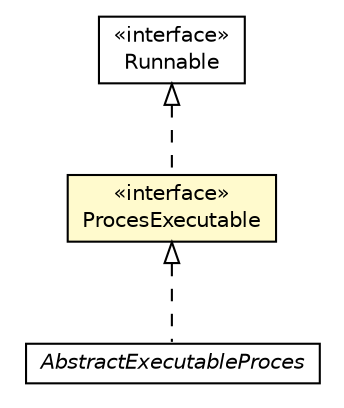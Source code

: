 #!/usr/local/bin/dot
#
# Class diagram 
# Generated by UMLGraph version R5_6-24-gf6e263 (http://www.umlgraph.org/)
#

digraph G {
	edge [fontname="Helvetica",fontsize=10,labelfontname="Helvetica",labelfontsize=10];
	node [fontname="Helvetica",fontsize=10,shape=plaintext];
	nodesep=0.25;
	ranksep=0.5;
	// nl.b3p.brmo.service.scanner.AbstractExecutableProces
	c1782 [label=<<table title="nl.b3p.brmo.service.scanner.AbstractExecutableProces" border="0" cellborder="1" cellspacing="0" cellpadding="2" port="p" href="./AbstractExecutableProces.html">
		<tr><td><table border="0" cellspacing="0" cellpadding="1">
<tr><td align="center" balign="center"><font face="Helvetica-Oblique"> AbstractExecutableProces </font></td></tr>
		</table></td></tr>
		</table>>, URL="./AbstractExecutableProces.html", fontname="Helvetica", fontcolor="black", fontsize=10.0];
	// nl.b3p.brmo.service.scanner.ProcesExecutable
	c1786 [label=<<table title="nl.b3p.brmo.service.scanner.ProcesExecutable" border="0" cellborder="1" cellspacing="0" cellpadding="2" port="p" bgcolor="lemonChiffon" href="./ProcesExecutable.html">
		<tr><td><table border="0" cellspacing="0" cellpadding="1">
<tr><td align="center" balign="center"> &#171;interface&#187; </td></tr>
<tr><td align="center" balign="center"> ProcesExecutable </td></tr>
		</table></td></tr>
		</table>>, URL="./ProcesExecutable.html", fontname="Helvetica", fontcolor="black", fontsize=10.0];
	//nl.b3p.brmo.service.scanner.AbstractExecutableProces implements nl.b3p.brmo.service.scanner.ProcesExecutable
	c1786:p -> c1782:p [dir=back,arrowtail=empty,style=dashed];
	//nl.b3p.brmo.service.scanner.ProcesExecutable implements java.lang.Runnable
	c1798:p -> c1786:p [dir=back,arrowtail=empty,style=dashed];
	// java.lang.Runnable
	c1798 [label=<<table title="java.lang.Runnable" border="0" cellborder="1" cellspacing="0" cellpadding="2" port="p">
		<tr><td><table border="0" cellspacing="0" cellpadding="1">
<tr><td align="center" balign="center"> &#171;interface&#187; </td></tr>
<tr><td align="center" balign="center"> Runnable </td></tr>
		</table></td></tr>
		</table>>, URL="null", fontname="Helvetica", fontcolor="black", fontsize=10.0];
}


